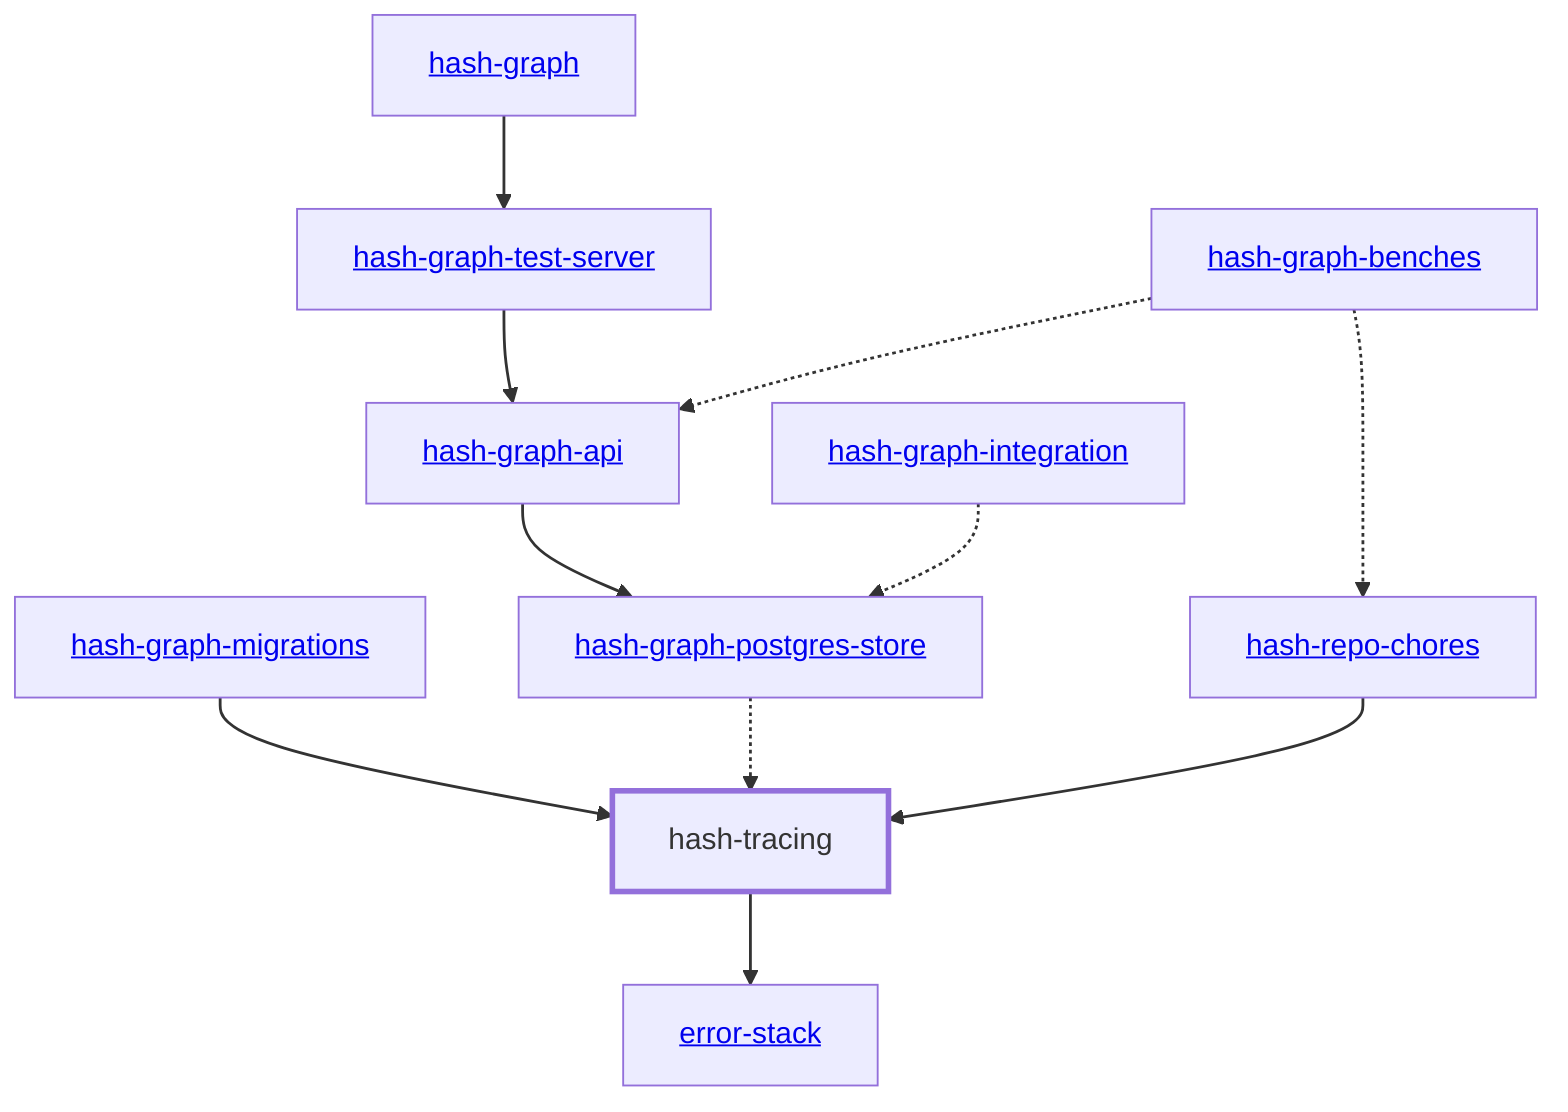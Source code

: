 graph TD
    linkStyle default stroke-width:1.5px
    classDef default stroke-width:1px
    classDef root stroke-width:3px
    classDef dev stroke-width:1px
    classDef build stroke-width:1px
    %% Legend
    %% --> : Normal dependency
    %% -.-> : Dev dependency
    %% ---> : Build dependency
    0[<a href="../hash_graph">hash-graph</a>]
    1[<a href="../hash_graph_api">hash-graph-api</a>]
    2[<a href="../hash_graph_migrations">hash-graph-migrations</a>]
    3[<a href="../hash_graph_postgres_store">hash-graph-postgres-store</a>]
    4[<a href="../hash_graph_test_server">hash-graph-test-server</a>]
    5[<a href="../hash_repo_chores">hash-repo-chores</a>]
    6[hash-tracing]
    class 6 root
    7[<a href="../error_stack">error-stack</a>]
    8[<a href="../hash_graph_benches">hash-graph-benches</a>]
    9[<a href="../hash_graph_integration">hash-graph-integration</a>]
    0 --> 4
    1 --> 3
    2 --> 6
    3 -.-> 6
    4 --> 1
    5 --> 6
    6 --> 7
    8 -.-> 1
    8 -.-> 5
    9 -.-> 3
